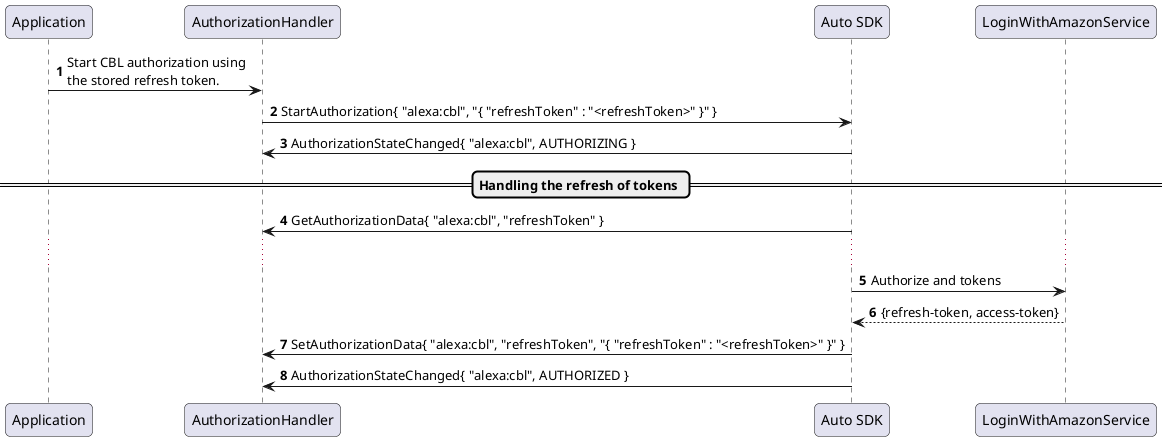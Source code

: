 @startuml

skinparam roundcorner 10
autonumber
participant Application  order 20
participant AuthorizationHandler  order 30
participant "Auto SDK" as AutoSDK  order 40
participant LoginWithAmazonService order 50

Application -> AuthorizationHandler : Start CBL authorization using\nthe stored refresh token.
AuthorizationHandler -> AutoSDK : StartAuthorization{ "alexa:cbl", "{ "refreshToken" : "<refreshToken>" }" }
AutoSDK -> AuthorizationHandler : AuthorizationStateChanged{ "alexa:cbl", AUTHORIZING }

== Handling the refresh of tokens ==
AutoSDK -> AuthorizationHandler : GetAuthorizationData{ "alexa:cbl", "refreshToken" }
...
AutoSDK->LoginWithAmazonService: Authorize and tokens
LoginWithAmazonService-->AutoSDK: {refresh-token, access-token}
AutoSDK -> AuthorizationHandler : SetAuthorizationData{ "alexa:cbl", "refreshToken", "{ "refreshToken" : "<refreshToken>" }" }

AutoSDK -> AuthorizationHandler : AuthorizationStateChanged{ "alexa:cbl", AUTHORIZED }

@enduml
